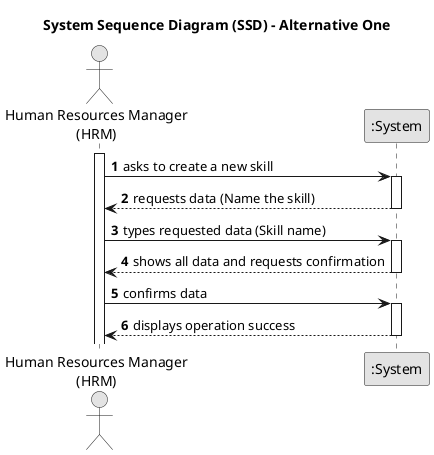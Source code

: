 @startuml
skinparam monochrome true
skinparam packageStyle rectangle
skinparam shadowing false

title System Sequence Diagram (SSD) - Alternative One

autonumber

actor "Human Resources Manager\n(HRM)" as Employee
participant ":System" as System

activate Employee

    Employee -> System : asks to create a new skill
    activate System

        System --> Employee : requests data (Name the skill)
    deactivate System

    Employee -> System : types requested data (Skill name)
    activate System

    System --> Employee : shows all data and requests confirmation
        deactivate System

        Employee -> System : confirms data
        activate System

        System --> Employee : displays operation success
    deactivate System

@enduml
